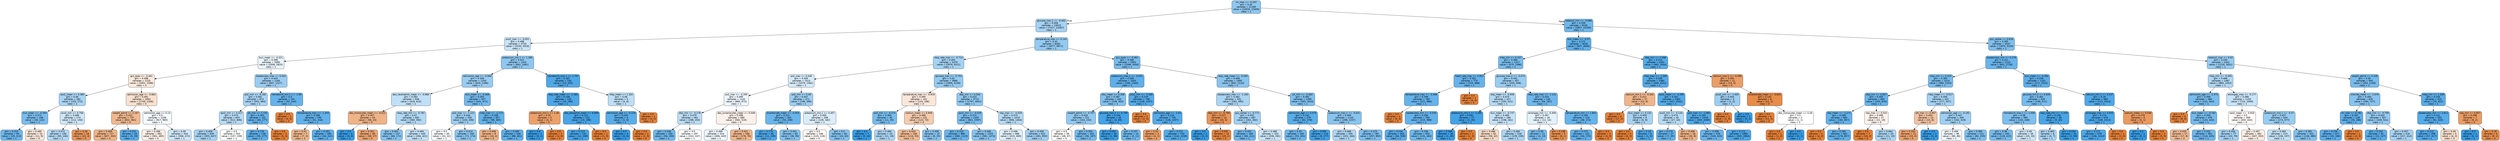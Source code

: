 digraph Tree {
node [shape=box, style="filled, rounded", color="black", fontname="helvetica"] ;
edge [fontname="helvetica"] ;
0 [label="inr_max <= -0.197\ngini = 0.42\nsamples = 21180\nvalue = [10034, 23456]\nclass = 1", fillcolor="#8ec7f0"] ;
1 [label="glucose_max.2 <= -0.402\ngini = 0.456\nsamples = 13015\nvalue = [7227, 13287]\nclass = 1", fillcolor="#a5d2f3"] ;
0 -> 1 [labeldistance=2.5, labelangle=45, headlabel="True"] ;
2 [label="pco2_max <= -0.052\ngini = 0.488\nsamples = 4733\nvalue = [3150, 4316]\nclass = 1", fillcolor="#cae5f8"] ;
1 -> 2 ;
3 [label="bun_mean <= -0.321\ngini = 0.498\nsamples = 3390\nvalue = [2508, 2825]\nclass = 1", fillcolor="#e9f4fc"] ;
2 -> 3 ;
4 [label="gcs_eyes <= -0.461\ngini = 0.496\nsamples = 2225\nvalue = [1901, 1598]\nclass = 0", fillcolor="#fbebdf"] ;
3 -> 4 ;
5 [label="spo2_mean <= 0.385\ngini = 0.46\nsamples = 282\nvalue = [152, 272]\nclass = 1", fillcolor="#a8d4f4"] ;
4 -> 5 ;
6 [label="bun_mean <= -0.394\ngini = 0.372\nsamples = 108\nvalue = [40, 122]\nclass = 1", fillcolor="#7abdee"] ;
5 -> 6 ;
7 [label="gini = 0.325\nsamples = 93\nvalue = [29, 113]\nclass = 1", fillcolor="#6cb6ec"] ;
6 -> 7 ;
8 [label="gini = 0.495\nsamples = 15\nvalue = [11, 9]\nclass = 0", fillcolor="#fae8db"] ;
6 -> 8 ;
9 [label="pco2_min <= 0.756\ngini = 0.489\nsamples = 174\nvalue = [112, 150]\nclass = 1", fillcolor="#cde6f8"] ;
5 -> 9 ;
10 [label="gini = 0.472\nsamples = 156\nvalue = [90, 146]\nclass = 1", fillcolor="#b3d9f5"] ;
9 -> 10 ;
11 [label="gini = 0.26\nsamples = 18\nvalue = [22, 4]\nclass = 0", fillcolor="#ea985d"] ;
9 -> 11 ;
12 [label="admission_age <= -0.862\ngini = 0.491\nsamples = 1943\nvalue = [1749, 1326]\nclass = 0", fillcolor="#f9e1cf"] ;
4 -> 12 ;
13 [label="weight_admit <= 2.167\ngini = 0.422\nsamples = 737\nvalue = [832, 361]\nclass = 0", fillcolor="#f0b88f"] ;
12 -> 13 ;
14 [label="gini = 0.409\nsamples = 717\nvalue = [827, 332]\nclass = 0", fillcolor="#efb488"] ;
13 -> 14 ;
15 [label="gini = 0.251\nsamples = 20\nvalue = [5, 29]\nclass = 1", fillcolor="#5baee9"] ;
13 -> 15 ;
16 [label="admission_age <= 0.13\ngini = 0.5\nsamples = 1206\nvalue = [917, 965]\nclass = 1", fillcolor="#f5fafe"] ;
12 -> 16 ;
17 [label="gini = 0.498\nsamples = 662\nvalue = [561, 493]\nclass = 0", fillcolor="#fcf0e7"] ;
16 -> 17 ;
18 [label="gini = 0.49\nsamples = 544\nvalue = [356, 472]\nclass = 1", fillcolor="#cee7f9"] ;
16 -> 18 ;
19 [label="baseexcess_max <= 0.042\ngini = 0.443\nsamples = 1165\nvalue = [607, 1227]\nclass = 1", fillcolor="#9bcdf2"] ;
3 -> 19 ;
20 [label="po2_min <= -0.182\ngini = 0.461\nsamples = 974\nvalue = [552, 983]\nclass = 1", fillcolor="#a8d4f4"] ;
19 -> 20 ;
21 [label="spo2_min <= 0.417\ngini = 0.475\nsamples = 833\nvalue = [512, 806]\nclass = 1", fillcolor="#b7dbf6"] ;
20 -> 21 ;
22 [label="gini = 0.458\nsamples = 630\nvalue = [355, 647]\nclass = 1", fillcolor="#a6d3f3"] ;
21 -> 22 ;
23 [label="gini = 0.5\nsamples = 203\nvalue = [157, 159]\nclass = 1", fillcolor="#fdfeff"] ;
21 -> 23 ;
24 [label="ph_min <= 1.732\ngini = 0.301\nsamples = 141\nvalue = [40, 177]\nclass = 1", fillcolor="#66b3eb"] ;
20 -> 24 ;
25 [label="gini = 0.276\nsamples = 138\nvalue = [35, 177]\nclass = 1", fillcolor="#60b0ea"] ;
24 -> 25 ;
26 [label="gini = 0.0\nsamples = 3\nvalue = [5, 0]\nclass = 0", fillcolor="#e58139"] ;
24 -> 26 ;
27 [label="hematocrit_min.1 <= -1.95\ngini = 0.3\nsamples = 191\nvalue = [55, 244]\nclass = 1", fillcolor="#66b3eb"] ;
19 -> 27 ;
28 [label="gini = 0.0\nsamples = 1\nvalue = [4, 0]\nclass = 0", fillcolor="#e58139"] ;
27 -> 28 ;
29 [label="temperature_max <= -1.303\ngini = 0.286\nsamples = 190\nvalue = [51, 244]\nclass = 1", fillcolor="#62b1ea"] ;
27 -> 29 ;
30 [label="gini = 0.42\nsamples = 7\nvalue = [7, 3]\nclass = 0", fillcolor="#f0b78e"] ;
29 -> 30 ;
31 [label="gini = 0.261\nsamples = 183\nvalue = [44, 241]\nclass = 1", fillcolor="#5dafea"] ;
29 -> 31 ;
32 [label="potassium_min.1 <= 1.285\ngini = 0.421\nsamples = 1343\nvalue = [642, 1491]\nclass = 1", fillcolor="#8ec7f0"] ;
2 -> 32 ;
33 [label="admission_age <= -0.064\ngini = 0.439\nsamples = 1203\nvalue = [619, 1286]\nclass = 1", fillcolor="#98ccf2"] ;
32 -> 33 ;
34 [label="abs_neutrophils_mean <= -0.984\ngini = 0.482\nsamples = 646\nvalue = [418, 615]\nclass = 1", fillcolor="#c0e0f7"] ;
33 -> 34 ;
35 [label="abs_monocytes_mean <= -0.512\ngini = 0.407\nsamples = 54\nvalue = [58, 23]\nclass = 0", fillcolor="#efb388"] ;
34 -> 35 ;
36 [label="gini = 0.0\nsamples = 6\nvalue = [0, 6]\nclass = 1", fillcolor="#399de5"] ;
35 -> 36 ;
37 [label="gini = 0.351\nsamples = 48\nvalue = [58, 17]\nclass = 0", fillcolor="#eda673"] ;
35 -> 37 ;
38 [label="resp_rate_min <= -0.781\ngini = 0.47\nsamples = 592\nvalue = [360, 592]\nclass = 1", fillcolor="#b1d9f5"] ;
34 -> 38 ;
39 [label="gini = 0.402\nsamples = 147\nvalue = [66, 171]\nclass = 1", fillcolor="#85c3ef"] ;
38 -> 39 ;
40 [label="gini = 0.484\nsamples = 445\nvalue = [294, 421]\nclass = 1", fillcolor="#c3e1f7"] ;
38 -> 40 ;
41 [label="bun_mean <= -0.468\ngini = 0.355\nsamples = 557\nvalue = [201, 671]\nclass = 1", fillcolor="#74baed"] ;
33 -> 41 ;
42 [label="po2_max <= -1.121\ngini = 0.444\nsamples = 200\nvalue = [103, 206]\nclass = 1", fillcolor="#9ccef2"] ;
41 -> 42 ;
43 [label="gini = 0.5\nsamples = 40\nvalue = [31, 32]\nclass = 1", fillcolor="#f9fcfe"] ;
42 -> 43 ;
44 [label="gini = 0.414\nsamples = 160\nvalue = [72, 174]\nclass = 1", fillcolor="#8bc6f0"] ;
42 -> 44 ;
45 [label="mbp_max <= -1.173\ngini = 0.288\nsamples = 357\nvalue = [98, 465]\nclass = 1", fillcolor="#63b2ea"] ;
41 -> 45 ;
46 [label="gini = 0.408\nsamples = 8\nvalue = [10, 4]\nclass = 0", fillcolor="#efb388"] ;
45 -> 46 ;
47 [label="gini = 0.269\nsamples = 349\nvalue = [88, 461]\nclass = 1", fillcolor="#5fb0ea"] ;
45 -> 47 ;
48 [label="hematocrit_max.1 <= 1.797\ngini = 0.181\nsamples = 140\nvalue = [23, 205]\nclass = 1", fillcolor="#4fa8e8"] ;
32 -> 48 ;
49 [label="resp_rate_mean <= -1.385\ngini = 0.159\nsamples = 135\nvalue = [19, 199]\nclass = 1", fillcolor="#4ca6e7"] ;
48 -> 49 ;
50 [label="potassium_min.1 <= 1.46\ngini = 0.32\nsamples = 3\nvalue = [4, 1]\nclass = 0", fillcolor="#eca06a"] ;
49 -> 50 ;
51 [label="gini = 0.0\nsamples = 1\nvalue = [0, 1]\nclass = 1", fillcolor="#399de5"] ;
50 -> 51 ;
52 [label="gini = 0.0\nsamples = 2\nvalue = [4, 0]\nclass = 0", fillcolor="#e58139"] ;
50 -> 52 ;
53 [label="abs_basophils_mean <= 6.089\ngini = 0.131\nsamples = 132\nvalue = [15, 198]\nclass = 1", fillcolor="#48a4e7"] ;
49 -> 53 ;
54 [label="gini = 0.123\nsamples = 131\nvalue = [14, 198]\nclass = 1", fillcolor="#47a4e7"] ;
53 -> 54 ;
55 [label="gini = 0.0\nsamples = 1\nvalue = [1, 0]\nclass = 0", fillcolor="#e58139"] ;
53 -> 55 ;
56 [label="mbp_mean <= 1.302\ngini = 0.48\nsamples = 5\nvalue = [4, 6]\nclass = 1", fillcolor="#bddef6"] ;
48 -> 56 ;
57 [label="admission_age <= -0.228\ngini = 0.245\nsamples = 4\nvalue = [1, 6]\nclass = 1", fillcolor="#5aade9"] ;
56 -> 57 ;
58 [label="gini = 0.0\nsamples = 3\nvalue = [0, 6]\nclass = 1", fillcolor="#399de5"] ;
57 -> 58 ;
59 [label="gini = 0.0\nsamples = 1\nvalue = [1, 0]\nclass = 0", fillcolor="#e58139"] ;
57 -> 59 ;
60 [label="gini = 0.0\nsamples = 1\nvalue = [3, 0]\nclass = 0", fillcolor="#e58139"] ;
56 -> 60 ;
61 [label="temperature_max <= 0.143\ngini = 0.43\nsamples = 8282\nvalue = [4077, 8971]\nclass = 1", fillcolor="#93caf1"] ;
1 -> 61 ;
62 [label="resp_rate_max <= -0.714\ngini = 0.455\nsamples = 5379\nvalue = [2979, 5521]\nclass = 1", fillcolor="#a4d2f3"] ;
61 -> 62 ;
63 [label="po2_max <= 0.046\ngini = 0.493\nsamples = 1513\nvalue = [1079, 1362]\nclass = 1", fillcolor="#d6ebfa"] ;
62 -> 63 ;
64 [label="po2_max <= -0.295\ngini = 0.499\nsamples = 1142\nvalue = [880, 972]\nclass = 1", fillcolor="#ecf6fd"] ;
63 -> 64 ;
65 [label="dbp_min <= -0.278\ngini = 0.479\nsamples = 462\nvalue = [298, 453]\nclass = 1", fillcolor="#bbddf6"] ;
64 -> 65 ;
66 [label="gini = 0.336\nsamples = 165\nvalue = [56, 206]\nclass = 1", fillcolor="#6fb8ec"] ;
65 -> 66 ;
67 [label="gini = 0.5\nsamples = 297\nvalue = [242, 247]\nclass = 1", fillcolor="#fbfdfe"] ;
65 -> 67 ;
68 [label="abs_lymphocytes_mean <= 0.048\ngini = 0.498\nsamples = 680\nvalue = [582, 519]\nclass = 0", fillcolor="#fcf1ea"] ;
64 -> 68 ;
69 [label="gini = 0.499\nsamples = 514\nvalue = [406, 443]\nclass = 1", fillcolor="#eef7fd"] ;
68 -> 69 ;
70 [label="gini = 0.421\nsamples = 166\nvalue = [176, 76]\nclass = 0", fillcolor="#f0b78e"] ;
68 -> 70 ;
71 [label="po2_min <= 0.46\ngini = 0.447\nsamples = 371\nvalue = [199, 390]\nclass = 1", fillcolor="#9ecff2"] ;
63 -> 71 ;
72 [label="bicarbonate_mean <= -0.053\ngini = 0.312\nsamples = 163\nvalue = [50, 208]\nclass = 1", fillcolor="#69b5eb"] ;
71 -> 72 ;
73 [label="gini = 0.179\nsamples = 80\nvalue = [12, 109]\nclass = 1", fillcolor="#4fa8e8"] ;
72 -> 73 ;
74 [label="gini = 0.401\nsamples = 83\nvalue = [38, 99]\nclass = 1", fillcolor="#85c3ef"] ;
72 -> 74 ;
75 [label="potassium_min.1 <= 0.407\ngini = 0.495\nsamples = 208\nvalue = [149, 182]\nclass = 1", fillcolor="#dbedfa"] ;
71 -> 75 ;
76 [label="gini = 0.5\nsamples = 148\nvalue = [125, 119]\nclass = 0", fillcolor="#fef9f5"] ;
75 -> 76 ;
77 [label="gini = 0.4\nsamples = 60\nvalue = [24, 63]\nclass = 1", fillcolor="#84c2ef"] ;
75 -> 77 ;
78 [label="glucose_max <= -0.754\ngini = 0.43\nsamples = 3866\nvalue = [1900, 4159]\nclass = 1", fillcolor="#93caf1"] ;
62 -> 78 ;
79 [label="temperature_max <= -0.919\ngini = 0.495\nsamples = 151\nvalue = [133, 108]\nclass = 0", fillcolor="#fae7da"] ;
78 -> 79 ;
80 [label="po2_min <= -0.274\ngini = 0.364\nsamples = 30\nvalue = [11, 35]\nclass = 1", fillcolor="#77bced"] ;
79 -> 80 ;
81 [label="gini = 0.0\nsamples = 7\nvalue = [0, 16]\nclass = 1", fillcolor="#399de5"] ;
80 -> 81 ;
82 [label="gini = 0.464\nsamples = 23\nvalue = [11, 19]\nclass = 1", fillcolor="#acd6f4"] ;
80 -> 82 ;
83 [label="sodium_mean <= 0.949\ngini = 0.468\nsamples = 121\nvalue = [122, 73]\nclass = 0", fillcolor="#f5ccaf"] ;
79 -> 83 ;
84 [label="gini = 0.433\nsamples = 106\nvalue = [114, 53]\nclass = 0", fillcolor="#f1bc95"] ;
83 -> 84 ;
85 [label="gini = 0.408\nsamples = 15\nvalue = [8, 20]\nclass = 1", fillcolor="#88c4ef"] ;
83 -> 85 ;
86 [label="dbp_min <= 0.264\ngini = 0.423\nsamples = 3715\nvalue = [1767, 4051]\nclass = 1", fillcolor="#8fc8f0"] ;
78 -> 86 ;
87 [label="spo2_min <= -0.029\ngini = 0.374\nsamples = 2205\nvalue = [861, 2597]\nclass = 1", fillcolor="#7bbdee"] ;
86 -> 87 ;
88 [label="gini = 0.319\nsamples = 880\nvalue = [280, 1123]\nclass = 1", fillcolor="#6ab5eb"] ;
87 -> 88 ;
89 [label="gini = 0.406\nsamples = 1325\nvalue = [581, 1474]\nclass = 1", fillcolor="#87c4ef"] ;
87 -> 89 ;
90 [label="sbp_max <= -0.028\ngini = 0.473\nsamples = 1510\nvalue = [906, 1454]\nclass = 1", fillcolor="#b4daf5"] ;
86 -> 90 ;
91 [label="gini = 0.496\nsamples = 588\nvalue = [415, 499]\nclass = 1", fillcolor="#deeffb"] ;
90 -> 91 ;
92 [label="gini = 0.449\nsamples = 922\nvalue = [491, 955]\nclass = 1", fillcolor="#9fcff2"] ;
90 -> 92 ;
93 [label="gcs_eyes <= -0.461\ngini = 0.366\nsamples = 2903\nvalue = [1098, 3450]\nclass = 1", fillcolor="#78bced"] ;
61 -> 93 ;
94 [label="potassium_max.1 <= -0.631\ngini = 0.269\nsamples = 1003\nvalue = [256, 1340]\nclass = 1", fillcolor="#5fb0ea"] ;
93 -> 94 ;
95 [label="wbc_mean <= 0.358\ngini = 0.387\nsamples = 265\nvalue = [108, 303]\nclass = 1", fillcolor="#80c0ee"] ;
94 -> 95 ;
96 [label="weight_admit <= -0.707\ngini = 0.426\nsamples = 221\nvalue = [104, 234]\nclass = 1", fillcolor="#91c9f1"] ;
95 -> 96 ;
97 [label="gini = 0.5\nsamples = 58\nvalue = [48, 47]\nclass = 0", fillcolor="#fefcfb"] ;
96 -> 97 ;
98 [label="gini = 0.355\nsamples = 163\nvalue = [56, 187]\nclass = 1", fillcolor="#74baed"] ;
96 -> 98 ;
99 [label="glucose_max.2 <= 0.799\ngini = 0.104\nsamples = 44\nvalue = [4, 69]\nclass = 1", fillcolor="#44a3e7"] ;
95 -> 99 ;
100 [label="gini = 0.033\nsamples = 34\nvalue = [1, 58]\nclass = 1", fillcolor="#3c9fe5"] ;
99 -> 100 ;
101 [label="gini = 0.337\nsamples = 10\nvalue = [3, 11]\nclass = 1", fillcolor="#6fb8ec"] ;
99 -> 101 ;
102 [label="pco2_min <= -3.185\ngini = 0.219\nsamples = 738\nvalue = [148, 1037]\nclass = 1", fillcolor="#55abe9"] ;
94 -> 102 ;
103 [label="gini = 0.0\nsamples = 2\nvalue = [2, 0]\nclass = 0", fillcolor="#e58139"] ;
102 -> 103 ;
104 [label="admission_age <= -2.63\ngini = 0.216\nsamples = 736\nvalue = [146, 1037]\nclass = 1", fillcolor="#55abe9"] ;
102 -> 104 ;
105 [label="gini = 0.32\nsamples = 3\nvalue = [4, 1]\nclass = 0", fillcolor="#eca06a"] ;
104 -> 105 ;
106 [label="gini = 0.212\nsamples = 733\nvalue = [142, 1036]\nclass = 1", fillcolor="#54aae9"] ;
104 -> 106 ;
107 [label="resp_rate_mean <= -0.565\ngini = 0.408\nsamples = 1900\nvalue = [842, 2110]\nclass = 1", fillcolor="#88c4ef"] ;
93 -> 107 ;
108 [label="baseexcess_max <= -1.283\ngini = 0.462\nsamples = 501\nvalue = [282, 495]\nclass = 1", fillcolor="#aad5f4"] ;
107 -> 108 ;
109 [label="dbp_min <= -0.799\ngini = 0.227\nsamples = 14\nvalue = [20, 3]\nclass = 0", fillcolor="#e99457"] ;
108 -> 109 ;
110 [label="gini = 0.0\nsamples = 2\nvalue = [0, 2]\nclass = 1", fillcolor="#399de5"] ;
109 -> 110 ;
111 [label="gini = 0.091\nsamples = 12\nvalue = [20, 1]\nclass = 0", fillcolor="#e68743"] ;
109 -> 111 ;
112 [label="gcs_verbal <= -0.772\ngini = 0.453\nsamples = 487\nvalue = [262, 492]\nclass = 1", fillcolor="#a2d1f3"] ;
108 -> 112 ;
113 [label="gini = 0.331\nsamples = 164\nvalue = [56, 211]\nclass = 1", fillcolor="#6eb7ec"] ;
112 -> 113 ;
114 [label="gini = 0.488\nsamples = 323\nvalue = [206, 281]\nclass = 1", fillcolor="#cae5f8"] ;
112 -> 114 ;
115 [label="ph_min <= -0.482\ngini = 0.382\nsamples = 1399\nvalue = [560, 1615]\nclass = 1", fillcolor="#7ebfee"] ;
107 -> 115 ;
116 [label="admission_age <= 0.075\ngini = 0.242\nsamples = 279\nvalue = [62, 378]\nclass = 1", fillcolor="#59ade9"] ;
115 -> 116 ;
117 [label="gini = 0.33\nsamples = 165\nvalue = [53, 201]\nclass = 1", fillcolor="#6db7ec"] ;
116 -> 117 ;
118 [label="gini = 0.092\nsamples = 114\nvalue = [9, 177]\nclass = 1", fillcolor="#43a2e6"] ;
116 -> 118 ;
119 [label="potassium_max.1 <= -0.631\ngini = 0.409\nsamples = 1120\nvalue = [498, 1237]\nclass = 1", fillcolor="#89c4ef"] ;
115 -> 119 ;
120 [label="gini = 0.466\nsamples = 335\nvalue = [201, 344]\nclass = 1", fillcolor="#add6f4"] ;
119 -> 120 ;
121 [label="gini = 0.375\nsamples = 785\nvalue = [297, 893]\nclass = 1", fillcolor="#7bbeee"] ;
119 -> 121 ;
122 [label="totalco2_min <= -0.086\ngini = 0.339\nsamples = 8165\nvalue = [2807, 10169]\nclass = 1", fillcolor="#70b8ec"] ;
0 -> 122 [labeldistance=2.5, labelangle=-45, headlabel="False"] ;
123 [label="bun_mean <= -0.37\ngini = 0.272\nsamples = 3618\nvalue = [937, 4840]\nclass = 1", fillcolor="#5fb0ea"] ;
122 -> 123 ;
124 [label="mbp_min <= 0.107\ngini = 0.366\nsamples = 1227\nvalue = [475, 1496]\nclass = 1", fillcolor="#78bced"] ;
123 -> 124 ;
125 [label="heart_rate_max <= 3.951\ngini = 0.302\nsamples = 770\nvalue = [225, 988]\nclass = 1", fillcolor="#66b3eb"] ;
124 -> 125 ;
126 [label="temperature_max <= -5.568\ngini = 0.299\nsamples = 769\nvalue = [221, 988]\nclass = 1", fillcolor="#65b3eb"] ;
125 -> 126 ;
127 [label="gini = 0.0\nsamples = 4\nvalue = [6, 0]\nclass = 0", fillcolor="#e58139"] ;
126 -> 127 ;
128 [label="baseexcess_min <= -0.535\ngini = 0.294\nsamples = 765\nvalue = [215, 988]\nclass = 1", fillcolor="#64b2eb"] ;
126 -> 128 ;
129 [label="gini = 0.244\nsamples = 363\nvalue = [84, 506]\nclass = 1", fillcolor="#5aade9"] ;
128 -> 129 ;
130 [label="gini = 0.336\nsamples = 402\nvalue = [131, 482]\nclass = 1", fillcolor="#6fb8ec"] ;
128 -> 130 ;
131 [label="gini = 0.0\nsamples = 1\nvalue = [4, 0]\nclass = 0", fillcolor="#e58139"] ;
125 -> 131 ;
132 [label="glucose_max.2 <= -0.074\ngini = 0.442\nsamples = 457\nvalue = [250, 508]\nclass = 1", fillcolor="#9acdf2"] ;
124 -> 132 ;
133 [label="sbp_mean <= -0.939\ngini = 0.473\nsamples = 317\nvalue = [200, 321]\nclass = 1", fillcolor="#b4daf5"] ;
132 -> 133 ;
134 [label="potassium_min.1 <= 1.285\ngini = 0.091\nsamples = 27\nvalue = [2, 40]\nclass = 1", fillcolor="#43a2e6"] ;
133 -> 134 ;
135 [label="gini = 0.048\nsamples = 26\nvalue = [1, 40]\nclass = 1", fillcolor="#3e9fe6"] ;
134 -> 135 ;
136 [label="gini = 0.0\nsamples = 1\nvalue = [1, 0]\nclass = 0", fillcolor="#e58139"] ;
134 -> 136 ;
137 [label="bun_mean <= -0.737\ngini = 0.485\nsamples = 290\nvalue = [198, 281]\nclass = 1", fillcolor="#c5e2f7"] ;
133 -> 137 ;
138 [label="gini = 0.486\nsamples = 62\nvalue = [59, 42]\nclass = 0", fillcolor="#f8dbc6"] ;
137 -> 138 ;
139 [label="gini = 0.465\nsamples = 228\nvalue = [139, 239]\nclass = 1", fillcolor="#acd6f4"] ;
137 -> 139 ;
140 [label="resp_rate_max <= -1.141\ngini = 0.333\nsamples = 140\nvalue = [50, 187]\nclass = 1", fillcolor="#6eb7ec"] ;
132 -> 140 ;
141 [label="aniongap_min <= -0.409\ngini = 0.497\nsamples = 16\nvalue = [12, 14]\nclass = 1", fillcolor="#e3f1fb"] ;
140 -> 141 ;
142 [label="gini = 0.36\nsamples = 11\nvalue = [4, 13]\nclass = 1", fillcolor="#76bbed"] ;
141 -> 142 ;
143 [label="gini = 0.198\nsamples = 5\nvalue = [8, 1]\nclass = 0", fillcolor="#e89152"] ;
141 -> 143 ;
144 [label="temperature_min <= 1.802\ngini = 0.295\nsamples = 124\nvalue = [38, 173]\nclass = 1", fillcolor="#64b3eb"] ;
140 -> 144 ;
145 [label="gini = 0.275\nsamples = 122\nvalue = [34, 173]\nclass = 1", fillcolor="#60b0ea"] ;
144 -> 145 ;
146 [label="gini = 0.0\nsamples = 2\nvalue = [4, 0]\nclass = 0", fillcolor="#e58139"] ;
144 -> 146 ;
147 [label="dbp_min <= 2.498\ngini = 0.213\nsamples = 2391\nvalue = [462, 3344]\nclass = 1", fillcolor="#54abe9"] ;
123 -> 147 ;
148 [label="mbp_max <= -1.565\ngini = 0.209\nsamples = 2380\nvalue = [449, 3341]\nclass = 1", fillcolor="#54aae8"] ;
147 -> 148 ;
149 [label="calcium_min.1 <= -0.342\ngini = 0.412\nsamples = 17\nvalue = [22, 9]\nclass = 0", fillcolor="#f0b58a"] ;
148 -> 149 ;
150 [label="gini = 0.0\nsamples = 8\nvalue = [17, 0]\nclass = 0", fillcolor="#e58139"] ;
149 -> 150 ;
151 [label="bun_mean <= 0.132\ngini = 0.459\nsamples = 9\nvalue = [5, 9]\nclass = 1", fillcolor="#a7d3f3"] ;
149 -> 151 ;
152 [label="gini = 0.0\nsamples = 3\nvalue = [4, 0]\nclass = 0", fillcolor="#e58139"] ;
151 -> 152 ;
153 [label="gini = 0.18\nsamples = 6\nvalue = [1, 9]\nclass = 1", fillcolor="#4fa8e8"] ;
151 -> 153 ;
154 [label="spo2_mean <= -4.355\ngini = 0.201\nsamples = 2363\nvalue = [427, 3332]\nclass = 1", fillcolor="#52aae8"] ;
148 -> 154 ;
155 [label="pco2_min <= -0.134\ngini = 0.474\nsamples = 45\nvalue = [27, 43]\nclass = 1", fillcolor="#b5dbf5"] ;
154 -> 155 ;
156 [label="gini = 0.278\nsamples = 27\nvalue = [7, 35]\nclass = 1", fillcolor="#61b1ea"] ;
155 -> 156 ;
157 [label="gini = 0.408\nsamples = 18\nvalue = [20, 8]\nclass = 0", fillcolor="#efb388"] ;
155 -> 157 ;
158 [label="po2_max <= -1.083\ngini = 0.193\nsamples = 2318\nvalue = [400, 3289]\nclass = 1", fillcolor="#51a9e8"] ;
154 -> 158 ;
159 [label="gini = 0.308\nsamples = 329\nvalue = [100, 425]\nclass = 1", fillcolor="#68b4eb"] ;
158 -> 159 ;
160 [label="gini = 0.172\nsamples = 1989\nvalue = [300, 2864]\nclass = 1", fillcolor="#4ea7e8"] ;
158 -> 160 ;
161 [label="calcium_max.1 <= -0.399\ngini = 0.305\nsamples = 11\nvalue = [13, 3]\nclass = 0", fillcolor="#eb9e67"] ;
147 -> 161 ;
162 [label="pco2_min <= -1.405\ngini = 0.444\nsamples = 3\nvalue = [1, 2]\nclass = 1", fillcolor="#9ccef2"] ;
161 -> 162 ;
163 [label="gini = 0.0\nsamples = 1\nvalue = [1, 0]\nclass = 0", fillcolor="#e58139"] ;
162 -> 163 ;
164 [label="gini = 0.0\nsamples = 2\nvalue = [0, 2]\nclass = 1", fillcolor="#399de5"] ;
162 -> 164 ;
165 [label="bicarbonate_mean <= -0.825\ngini = 0.142\nsamples = 8\nvalue = [12, 1]\nclass = 0", fillcolor="#e78c49"] ;
161 -> 165 ;
166 [label="gini = 0.0\nsamples = 6\nvalue = [11, 0]\nclass = 0", fillcolor="#e58139"] ;
165 -> 166 ;
167 [label="abs_monocytes_mean <= 0.26\ngini = 0.5\nsamples = 2\nvalue = [1, 1]\nclass = 0", fillcolor="#ffffff"] ;
165 -> 167 ;
168 [label="gini = 0.0\nsamples = 1\nvalue = [1, 0]\nclass = 0", fillcolor="#e58139"] ;
167 -> 168 ;
169 [label="gini = 0.0\nsamples = 1\nvalue = [0, 1]\nclass = 1", fillcolor="#399de5"] ;
167 -> 169 ;
170 [label="gcs_verbal <= 0.618\ngini = 0.385\nsamples = 4547\nvalue = [1870, 5329]\nclass = 1", fillcolor="#7ebfee"] ;
122 -> 170 ;
171 [label="baseexcess_min <= 0.276\ngini = 0.311\nsamples = 2115\nvalue = [651, 2728]\nclass = 1", fillcolor="#68b4eb"] ;
170 -> 171 ;
172 [label="mbp_min <= 0.253\ngini = 0.365\nsamples = 1014\nvalue = [380, 1203]\nclass = 1", fillcolor="#78bced"] ;
171 -> 172 ;
173 [label="sbp_min <= 0.957\ngini = 0.305\nsamples = 692\nvalue = [203, 876]\nclass = 1", fillcolor="#67b4eb"] ;
172 -> 173 ;
174 [label="sbp_mean <= -2.271\ngini = 0.289\nsamples = 665\nvalue = [182, 857]\nclass = 1", fillcolor="#63b2eb"] ;
173 -> 174 ;
175 [label="gini = 0.0\nsamples = 3\nvalue = [4, 0]\nclass = 0", fillcolor="#e58139"] ;
174 -> 175 ;
176 [label="gini = 0.285\nsamples = 662\nvalue = [178, 857]\nclass = 1", fillcolor="#62b1ea"] ;
174 -> 176 ;
177 [label="sbp_max <= 0.543\ngini = 0.499\nsamples = 27\nvalue = [21, 19]\nclass = 0", fillcolor="#fdf3ec"] ;
173 -> 177 ;
178 [label="gini = 0.0\nsamples = 7\nvalue = [10, 0]\nclass = 0", fillcolor="#e58139"] ;
177 -> 178 ;
179 [label="gini = 0.464\nsamples = 20\nvalue = [11, 19]\nclass = 1", fillcolor="#acd6f4"] ;
177 -> 179 ;
180 [label="mbp_mean <= -0.517\ngini = 0.456\nsamples = 322\nvalue = [177, 327]\nclass = 1", fillcolor="#a4d2f3"] ;
172 -> 180 ;
181 [label="ptt_max <= 0.907\ngini = 0.454\nsamples = 13\nvalue = [15, 8]\nclass = 0", fillcolor="#f3c4a3"] ;
180 -> 181 ;
182 [label="gini = 0.332\nsamples = 11\nvalue = [15, 4]\nclass = 0", fillcolor="#eca36e"] ;
181 -> 182 ;
183 [label="gini = 0.0\nsamples = 2\nvalue = [0, 4]\nclass = 1", fillcolor="#399de5"] ;
181 -> 183 ;
184 [label="admission_age <= -0.192\ngini = 0.447\nsamples = 309\nvalue = [162, 319]\nclass = 1", fillcolor="#9ecff2"] ;
180 -> 184 ;
185 [label="gini = 0.499\nsamples = 98\nvalue = [80, 86]\nclass = 1", fillcolor="#f1f8fd"] ;
184 -> 185 ;
186 [label="gini = 0.385\nsamples = 211\nvalue = [82, 233]\nclass = 1", fillcolor="#7fbfee"] ;
184 -> 186 ;
187 [label="bun_mean <= -0.394\ngini = 0.256\nsamples = 1101\nvalue = [271, 1525]\nclass = 1", fillcolor="#5caeea"] ;
171 -> 187 ;
188 [label="glucose_min.2 <= 0.835\ngini = 0.361\nsamples = 418\nvalue = [158, 511]\nclass = 1", fillcolor="#76bbed"] ;
187 -> 188 ;
189 [label="hematocrit_max.1 <= 1.008\ngini = 0.38\nsamples = 380\nvalue = [153, 448]\nclass = 1", fillcolor="#7dbeee"] ;
188 -> 189 ;
190 [label="gini = 0.36\nsamples = 345\nvalue = [128, 415]\nclass = 1", fillcolor="#76bbed"] ;
189 -> 190 ;
191 [label="gini = 0.49\nsamples = 35\nvalue = [25, 33]\nclass = 1", fillcolor="#cfe7f9"] ;
189 -> 191 ;
192 [label="resp_rate_min <= -1.333\ngini = 0.136\nsamples = 38\nvalue = [5, 63]\nclass = 1", fillcolor="#49a5e7"] ;
188 -> 192 ;
193 [label="gini = 0.463\nsamples = 6\nvalue = [4, 7]\nclass = 1", fillcolor="#aad5f4"] ;
192 -> 193 ;
194 [label="gini = 0.034\nsamples = 32\nvalue = [1, 56]\nclass = 1", fillcolor="#3d9fe5"] ;
192 -> 194 ;
195 [label="calcium_min.1 <= 3.237\ngini = 0.18\nsamples = 683\nvalue = [113, 1014]\nclass = 1", fillcolor="#4fa8e8"] ;
187 -> 195 ;
196 [label="aniongap_max <= 4.935\ngini = 0.174\nsamples = 679\nvalue = [108, 1013]\nclass = 1", fillcolor="#4ea7e8"] ;
195 -> 196 ;
197 [label="gini = 0.172\nsamples = 678\nvalue = [106, 1013]\nclass = 1", fillcolor="#4ea7e8"] ;
196 -> 197 ;
198 [label="gini = 0.0\nsamples = 1\nvalue = [2, 0]\nclass = 0", fillcolor="#e58139"] ;
196 -> 198 ;
199 [label="sodium_mean <= 0.038\ngini = 0.278\nsamples = 4\nvalue = [5, 1]\nclass = 0", fillcolor="#ea9a61"] ;
195 -> 199 ;
200 [label="gini = 0.0\nsamples = 1\nvalue = [0, 1]\nclass = 1", fillcolor="#399de5"] ;
199 -> 200 ;
201 [label="gini = 0.0\nsamples = 3\nvalue = [5, 0]\nclass = 0", fillcolor="#e58139"] ;
199 -> 201 ;
202 [label="totalco2_max <= 0.02\ngini = 0.435\nsamples = 2432\nvalue = [1219, 2601]\nclass = 1", fillcolor="#96cbf1"] ;
170 -> 202 ;
203 [label="mbp_min <= -0.495\ngini = 0.468\nsamples = 1487\nvalue = [865, 1452]\nclass = 1", fillcolor="#afd7f4"] ;
202 -> 203 ;
204 [label="admission_age <= -2.373\ngini = 0.366\nsamples = 384\nvalue = [141, 443]\nclass = 1", fillcolor="#78bced"] ;
203 -> 204 ;
205 [label="gini = 0.0\nsamples = 6\nvalue = [8, 0]\nclass = 0", fillcolor="#e58139"] ;
204 -> 205 ;
206 [label="bun_mean <= -0.762\ngini = 0.355\nsamples = 378\nvalue = [133, 443]\nclass = 1", fillcolor="#74baed"] ;
204 -> 206 ;
207 [label="gini = 0.435\nsamples = 17\nvalue = [17, 8]\nclass = 0", fillcolor="#f1bc96"] ;
206 -> 207 ;
208 [label="gini = 0.332\nsamples = 361\nvalue = [116, 435]\nclass = 1", fillcolor="#6eb7ec"] ;
206 -> 208 ;
209 [label="aniongap_max <= -0.177\ngini = 0.486\nsamples = 1103\nvalue = [724, 1009]\nclass = 1", fillcolor="#c7e3f8"] ;
203 -> 209 ;
210 [label="spo2_mean <= -0.916\ngini = 0.5\nsamples = 569\nvalue = [450, 432]\nclass = 0", fillcolor="#fefaf7"] ;
209 -> 210 ;
211 [label="gini = 0.456\nsamples = 77\nvalue = [43, 79]\nclass = 1", fillcolor="#a5d2f3"] ;
210 -> 211 ;
212 [label="gini = 0.497\nsamples = 492\nvalue = [407, 353]\nclass = 0", fillcolor="#fceee5"] ;
210 -> 212 ;
213 [label="potassium_min.1 <= -0.47\ngini = 0.437\nsamples = 534\nvalue = [274, 577]\nclass = 1", fillcolor="#97ccf1"] ;
209 -> 213 ;
214 [label="gini = 0.483\nsamples = 213\nvalue = [136, 197]\nclass = 1", fillcolor="#c2e1f7"] ;
213 -> 214 ;
215 [label="gini = 0.391\nsamples = 321\nvalue = [138, 380]\nclass = 1", fillcolor="#81c1ee"] ;
213 -> 215 ;
216 [label="weight_admit <= 0.328\ngini = 0.36\nsamples = 945\nvalue = [354, 1149]\nclass = 1", fillcolor="#76bbed"] ;
202 -> 216 ;
217 [label="chloride_mean <= -1.076\ngini = 0.404\nsamples = 635\nvalue = [284, 727]\nclass = 1", fillcolor="#86c3ef"] ;
216 -> 217 ;
218 [label="inr_max <= 6.782\ngini = 0.267\nsamples = 128\nvalue = [35, 186]\nclass = 1", fillcolor="#5eafea"] ;
217 -> 218 ;
219 [label="gini = 0.256\nsamples = 127\nvalue = [33, 186]\nclass = 1", fillcolor="#5caeea"] ;
218 -> 219 ;
220 [label="gini = 0.0\nsamples = 1\nvalue = [2, 0]\nclass = 0", fillcolor="#e58139"] ;
218 -> 220 ;
221 [label="dbp_min <= -0.799\ngini = 0.432\nsamples = 507\nvalue = [249, 541]\nclass = 1", fillcolor="#94caf1"] ;
217 -> 221 ;
222 [label="gini = 0.252\nsamples = 91\nvalue = [22, 127]\nclass = 1", fillcolor="#5baeea"] ;
221 -> 222 ;
223 [label="gini = 0.457\nsamples = 416\nvalue = [227, 414]\nclass = 1", fillcolor="#a6d3f3"] ;
221 -> 223 ;
224 [label="mbp_min <= 1.439\ngini = 0.244\nsamples = 310\nvalue = [70, 422]\nclass = 1", fillcolor="#5aade9"] ;
216 -> 224 ;
225 [label="baseexcess_min <= 2.811\ngini = 0.221\nsamples = 303\nvalue = [61, 420]\nclass = 1", fillcolor="#56abe9"] ;
224 -> 225 ;
226 [label="gini = 0.212\nsamples = 298\nvalue = [57, 417]\nclass = 1", fillcolor="#54aae9"] ;
225 -> 226 ;
227 [label="gini = 0.49\nsamples = 5\nvalue = [4, 3]\nclass = 0", fillcolor="#f8e0ce"] ;
225 -> 227 ;
228 [label="sbp_min <= 0.957\ngini = 0.298\nsamples = 7\nvalue = [9, 2]\nclass = 0", fillcolor="#eb9d65"] ;
224 -> 228 ;
229 [label="gini = 0.0\nsamples = 1\nvalue = [0, 1]\nclass = 1", fillcolor="#399de5"] ;
228 -> 229 ;
230 [label="gini = 0.18\nsamples = 6\nvalue = [9, 1]\nclass = 0", fillcolor="#e88f4f"] ;
228 -> 230 ;
}